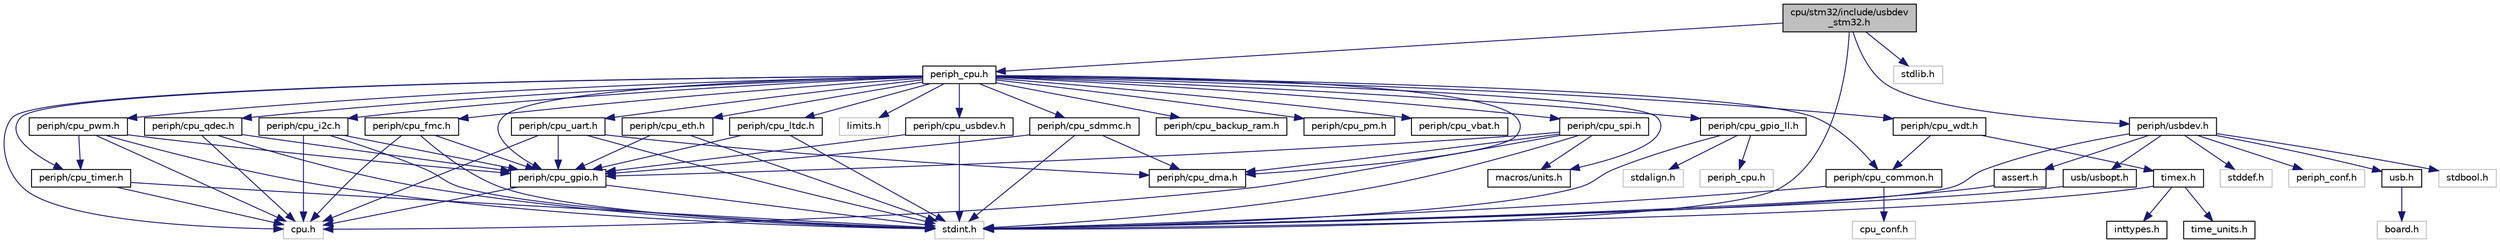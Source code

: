 digraph "cpu/stm32/include/usbdev_stm32.h"
{
 // LATEX_PDF_SIZE
  edge [fontname="Helvetica",fontsize="10",labelfontname="Helvetica",labelfontsize="10"];
  node [fontname="Helvetica",fontsize="10",shape=record];
  Node1 [label="cpu/stm32/include/usbdev\l_stm32.h",height=0.2,width=0.4,color="black", fillcolor="grey75", style="filled", fontcolor="black",tooltip="USB interface functions for the stm32 OTG FS/HS class devices."];
  Node1 -> Node2 [color="midnightblue",fontsize="10",style="solid",fontname="Helvetica"];
  Node2 [label="stdint.h",height=0.2,width=0.4,color="grey75", fillcolor="white", style="filled",tooltip=" "];
  Node1 -> Node3 [color="midnightblue",fontsize="10",style="solid",fontname="Helvetica"];
  Node3 [label="stdlib.h",height=0.2,width=0.4,color="grey75", fillcolor="white", style="filled",tooltip=" "];
  Node1 -> Node4 [color="midnightblue",fontsize="10",style="solid",fontname="Helvetica"];
  Node4 [label="periph_cpu.h",height=0.2,width=0.4,color="black", fillcolor="white", style="filled",URL="$stm32_2include_2periph__cpu_8h.html",tooltip="Shared CPU specific definitions for the STM32 family."];
  Node4 -> Node5 [color="midnightblue",fontsize="10",style="solid",fontname="Helvetica"];
  Node5 [label="limits.h",height=0.2,width=0.4,color="grey75", fillcolor="white", style="filled",tooltip=" "];
  Node4 -> Node6 [color="midnightblue",fontsize="10",style="solid",fontname="Helvetica"];
  Node6 [label="cpu.h",height=0.2,width=0.4,color="grey75", fillcolor="white", style="filled",tooltip=" "];
  Node4 -> Node7 [color="midnightblue",fontsize="10",style="solid",fontname="Helvetica"];
  Node7 [label="macros/units.h",height=0.2,width=0.4,color="black", fillcolor="white", style="filled",URL="$units_8h.html",tooltip="Unit helper macros."];
  Node4 -> Node8 [color="midnightblue",fontsize="10",style="solid",fontname="Helvetica"];
  Node8 [label="periph/cpu_backup_ram.h",height=0.2,width=0.4,color="black", fillcolor="white", style="filled",URL="$cpu__backup__ram_8h.html",tooltip="Backup SRAM CPU specific definitions for the STM32 family."];
  Node4 -> Node9 [color="midnightblue",fontsize="10",style="solid",fontname="Helvetica"];
  Node9 [label="periph/cpu_common.h",height=0.2,width=0.4,color="black", fillcolor="white", style="filled",URL="$stm32_2include_2periph_2cpu__common_8h.html",tooltip="Common CPU definitions for the STM32 family."];
  Node9 -> Node2 [color="midnightblue",fontsize="10",style="solid",fontname="Helvetica"];
  Node9 -> Node10 [color="midnightblue",fontsize="10",style="solid",fontname="Helvetica"];
  Node10 [label="cpu_conf.h",height=0.2,width=0.4,color="grey75", fillcolor="white", style="filled",tooltip=" "];
  Node4 -> Node11 [color="midnightblue",fontsize="10",style="solid",fontname="Helvetica"];
  Node11 [label="periph/cpu_dma.h",height=0.2,width=0.4,color="black", fillcolor="white", style="filled",URL="$cpu__dma_8h.html",tooltip="DMA CPU specific definitions for the STM32 family."];
  Node4 -> Node12 [color="midnightblue",fontsize="10",style="solid",fontname="Helvetica"];
  Node12 [label="periph/cpu_eth.h",height=0.2,width=0.4,color="black", fillcolor="white", style="filled",URL="$cpu__eth_8h.html",tooltip="Ethernet CPU specific definitions for the STM32 family."];
  Node12 -> Node2 [color="midnightblue",fontsize="10",style="solid",fontname="Helvetica"];
  Node12 -> Node13 [color="midnightblue",fontsize="10",style="solid",fontname="Helvetica"];
  Node13 [label="periph/cpu_gpio.h",height=0.2,width=0.4,color="black", fillcolor="white", style="filled",URL="$cpu__gpio_8h.html",tooltip="GPIO CPU definitions for the STM32 family."];
  Node13 -> Node2 [color="midnightblue",fontsize="10",style="solid",fontname="Helvetica"];
  Node13 -> Node6 [color="midnightblue",fontsize="10",style="solid",fontname="Helvetica"];
  Node4 -> Node14 [color="midnightblue",fontsize="10",style="solid",fontname="Helvetica"];
  Node14 [label="periph/cpu_fmc.h",height=0.2,width=0.4,color="black", fillcolor="white", style="filled",URL="$cpu__fmc_8h.html",tooltip="Specific FMC definitions for the STM32."];
  Node14 -> Node2 [color="midnightblue",fontsize="10",style="solid",fontname="Helvetica"];
  Node14 -> Node6 [color="midnightblue",fontsize="10",style="solid",fontname="Helvetica"];
  Node14 -> Node13 [color="midnightblue",fontsize="10",style="solid",fontname="Helvetica"];
  Node4 -> Node13 [color="midnightblue",fontsize="10",style="solid",fontname="Helvetica"];
  Node4 -> Node15 [color="midnightblue",fontsize="10",style="solid",fontname="Helvetica"];
  Node15 [label="periph/cpu_gpio_ll.h",height=0.2,width=0.4,color="black", fillcolor="white", style="filled",URL="$cpu__gpio__ll_8h.html",tooltip="GPIO LL CPU definitions for the STM32 family."];
  Node15 -> Node16 [color="midnightblue",fontsize="10",style="solid",fontname="Helvetica"];
  Node16 [label="stdalign.h",height=0.2,width=0.4,color="grey75", fillcolor="white", style="filled",tooltip=" "];
  Node15 -> Node2 [color="midnightblue",fontsize="10",style="solid",fontname="Helvetica"];
  Node15 -> Node17 [color="midnightblue",fontsize="10",style="solid",fontname="Helvetica"];
  Node17 [label="periph_cpu.h",height=0.2,width=0.4,color="grey75", fillcolor="white", style="filled",tooltip=" "];
  Node4 -> Node18 [color="midnightblue",fontsize="10",style="solid",fontname="Helvetica"];
  Node18 [label="periph/cpu_i2c.h",height=0.2,width=0.4,color="black", fillcolor="white", style="filled",URL="$cpu__i2c_8h.html",tooltip="I2C CPU specific definitions for the STM32 family."];
  Node18 -> Node2 [color="midnightblue",fontsize="10",style="solid",fontname="Helvetica"];
  Node18 -> Node6 [color="midnightblue",fontsize="10",style="solid",fontname="Helvetica"];
  Node18 -> Node13 [color="midnightblue",fontsize="10",style="solid",fontname="Helvetica"];
  Node4 -> Node19 [color="midnightblue",fontsize="10",style="solid",fontname="Helvetica"];
  Node19 [label="periph/cpu_ltdc.h",height=0.2,width=0.4,color="black", fillcolor="white", style="filled",URL="$cpu__ltdc_8h.html",tooltip="LTDC CPU specific definitions for the STM32 family."];
  Node19 -> Node2 [color="midnightblue",fontsize="10",style="solid",fontname="Helvetica"];
  Node19 -> Node13 [color="midnightblue",fontsize="10",style="solid",fontname="Helvetica"];
  Node4 -> Node20 [color="midnightblue",fontsize="10",style="solid",fontname="Helvetica"];
  Node20 [label="periph/cpu_pm.h",height=0.2,width=0.4,color="black", fillcolor="white", style="filled",URL="$stm32_2include_2periph_2cpu__pm_8h.html",tooltip="Power Management (PM) CPU specific definitions for the STM32 family."];
  Node4 -> Node21 [color="midnightblue",fontsize="10",style="solid",fontname="Helvetica"];
  Node21 [label="periph/cpu_pwm.h",height=0.2,width=0.4,color="black", fillcolor="white", style="filled",URL="$cpu__pwm_8h.html",tooltip="PWM CPU specific definitions for the STM32 family."];
  Node21 -> Node2 [color="midnightblue",fontsize="10",style="solid",fontname="Helvetica"];
  Node21 -> Node6 [color="midnightblue",fontsize="10",style="solid",fontname="Helvetica"];
  Node21 -> Node13 [color="midnightblue",fontsize="10",style="solid",fontname="Helvetica"];
  Node21 -> Node22 [color="midnightblue",fontsize="10",style="solid",fontname="Helvetica"];
  Node22 [label="periph/cpu_timer.h",height=0.2,width=0.4,color="black", fillcolor="white", style="filled",URL="$cpu__timer_8h.html",tooltip="Timer CPU specific definitions for the STM32 family."];
  Node22 -> Node2 [color="midnightblue",fontsize="10",style="solid",fontname="Helvetica"];
  Node22 -> Node6 [color="midnightblue",fontsize="10",style="solid",fontname="Helvetica"];
  Node4 -> Node23 [color="midnightblue",fontsize="10",style="solid",fontname="Helvetica"];
  Node23 [label="periph/cpu_qdec.h",height=0.2,width=0.4,color="black", fillcolor="white", style="filled",URL="$cpu__qdec_8h.html",tooltip="QDEC CPU specific definitions for the STM32 family."];
  Node23 -> Node2 [color="midnightblue",fontsize="10",style="solid",fontname="Helvetica"];
  Node23 -> Node6 [color="midnightblue",fontsize="10",style="solid",fontname="Helvetica"];
  Node23 -> Node13 [color="midnightblue",fontsize="10",style="solid",fontname="Helvetica"];
  Node4 -> Node24 [color="midnightblue",fontsize="10",style="solid",fontname="Helvetica"];
  Node24 [label="periph/cpu_sdmmc.h",height=0.2,width=0.4,color="black", fillcolor="white", style="filled",URL="$cpu__sdmmc_8h.html",tooltip="CPU specific definitions for SDIO/SDMMC for the STM32 family."];
  Node24 -> Node2 [color="midnightblue",fontsize="10",style="solid",fontname="Helvetica"];
  Node24 -> Node11 [color="midnightblue",fontsize="10",style="solid",fontname="Helvetica"];
  Node24 -> Node13 [color="midnightblue",fontsize="10",style="solid",fontname="Helvetica"];
  Node4 -> Node25 [color="midnightblue",fontsize="10",style="solid",fontname="Helvetica"];
  Node25 [label="periph/cpu_spi.h",height=0.2,width=0.4,color="black", fillcolor="white", style="filled",URL="$cpu__spi_8h.html",tooltip="SPI CPU specific definitions for the STM32 family."];
  Node25 -> Node2 [color="midnightblue",fontsize="10",style="solid",fontname="Helvetica"];
  Node25 -> Node6 [color="midnightblue",fontsize="10",style="solid",fontname="Helvetica"];
  Node25 -> Node7 [color="midnightblue",fontsize="10",style="solid",fontname="Helvetica"];
  Node25 -> Node11 [color="midnightblue",fontsize="10",style="solid",fontname="Helvetica"];
  Node25 -> Node13 [color="midnightblue",fontsize="10",style="solid",fontname="Helvetica"];
  Node4 -> Node22 [color="midnightblue",fontsize="10",style="solid",fontname="Helvetica"];
  Node4 -> Node26 [color="midnightblue",fontsize="10",style="solid",fontname="Helvetica"];
  Node26 [label="periph/cpu_uart.h",height=0.2,width=0.4,color="black", fillcolor="white", style="filled",URL="$cpu__uart_8h.html",tooltip="UART CPU specific definitions for the STM32 family."];
  Node26 -> Node2 [color="midnightblue",fontsize="10",style="solid",fontname="Helvetica"];
  Node26 -> Node6 [color="midnightblue",fontsize="10",style="solid",fontname="Helvetica"];
  Node26 -> Node11 [color="midnightblue",fontsize="10",style="solid",fontname="Helvetica"];
  Node26 -> Node13 [color="midnightblue",fontsize="10",style="solid",fontname="Helvetica"];
  Node4 -> Node27 [color="midnightblue",fontsize="10",style="solid",fontname="Helvetica"];
  Node27 [label="periph/cpu_usbdev.h",height=0.2,width=0.4,color="black", fillcolor="white", style="filled",URL="$cpu__usbdev_8h.html",tooltip="USB CPU specific definitions for the STM32 family."];
  Node27 -> Node2 [color="midnightblue",fontsize="10",style="solid",fontname="Helvetica"];
  Node27 -> Node13 [color="midnightblue",fontsize="10",style="solid",fontname="Helvetica"];
  Node4 -> Node28 [color="midnightblue",fontsize="10",style="solid",fontname="Helvetica"];
  Node28 [label="periph/cpu_vbat.h",height=0.2,width=0.4,color="black", fillcolor="white", style="filled",URL="$cpu__vbat_8h.html",tooltip="CPU internal VBAT interface and definitions of the STM32 family."];
  Node4 -> Node29 [color="midnightblue",fontsize="10",style="solid",fontname="Helvetica"];
  Node29 [label="periph/cpu_wdt.h",height=0.2,width=0.4,color="black", fillcolor="white", style="filled",URL="$cpu__wdt_8h.html",tooltip="Watchdog CPU definitions for the STM32 family."];
  Node29 -> Node30 [color="midnightblue",fontsize="10",style="solid",fontname="Helvetica"];
  Node30 [label="timex.h",height=0.2,width=0.4,color="black", fillcolor="white", style="filled",URL="$timex_8h.html",tooltip="Utility library for comparing and computing timestamps."];
  Node30 -> Node2 [color="midnightblue",fontsize="10",style="solid",fontname="Helvetica"];
  Node30 -> Node31 [color="midnightblue",fontsize="10",style="solid",fontname="Helvetica"];
  Node31 [label="inttypes.h",height=0.2,width=0.4,color="black", fillcolor="white", style="filled",URL="$inttypes_8h.html",tooltip="Adds include for missing inttype definitions."];
  Node30 -> Node32 [color="midnightblue",fontsize="10",style="solid",fontname="Helvetica"];
  Node32 [label="time_units.h",height=0.2,width=0.4,color="black", fillcolor="white", style="filled",URL="$time__units_8h.html",tooltip="Utility header providing time unit defines."];
  Node29 -> Node9 [color="midnightblue",fontsize="10",style="solid",fontname="Helvetica"];
  Node1 -> Node33 [color="midnightblue",fontsize="10",style="solid",fontname="Helvetica"];
  Node33 [label="periph/usbdev.h",height=0.2,width=0.4,color="black", fillcolor="white", style="filled",URL="$usbdev_8h.html",tooltip="Definitions low-level USB driver interface."];
  Node33 -> Node34 [color="midnightblue",fontsize="10",style="solid",fontname="Helvetica"];
  Node34 [label="stdbool.h",height=0.2,width=0.4,color="grey75", fillcolor="white", style="filled",tooltip=" "];
  Node33 -> Node2 [color="midnightblue",fontsize="10",style="solid",fontname="Helvetica"];
  Node33 -> Node35 [color="midnightblue",fontsize="10",style="solid",fontname="Helvetica"];
  Node35 [label="stddef.h",height=0.2,width=0.4,color="grey75", fillcolor="white", style="filled",tooltip=" "];
  Node33 -> Node36 [color="midnightblue",fontsize="10",style="solid",fontname="Helvetica"];
  Node36 [label="assert.h",height=0.2,width=0.4,color="black", fillcolor="white", style="filled",URL="$assert_8h.html",tooltip="POSIX.1-2008 compliant version of the assert macro."];
  Node36 -> Node2 [color="midnightblue",fontsize="10",style="solid",fontname="Helvetica"];
  Node33 -> Node37 [color="midnightblue",fontsize="10",style="solid",fontname="Helvetica"];
  Node37 [label="periph_conf.h",height=0.2,width=0.4,color="grey75", fillcolor="white", style="filled",tooltip=" "];
  Node33 -> Node38 [color="midnightblue",fontsize="10",style="solid",fontname="Helvetica"];
  Node38 [label="usb.h",height=0.2,width=0.4,color="black", fillcolor="white", style="filled",URL="$usb_8h.html",tooltip="Definition of global compile time configuration options."];
  Node38 -> Node39 [color="midnightblue",fontsize="10",style="solid",fontname="Helvetica"];
  Node39 [label="board.h",height=0.2,width=0.4,color="grey75", fillcolor="white", style="filled",tooltip=" "];
  Node33 -> Node40 [color="midnightblue",fontsize="10",style="solid",fontname="Helvetica"];
  Node40 [label="usb/usbopt.h",height=0.2,width=0.4,color="black", fillcolor="white", style="filled",URL="$usbopt_8h.html",tooltip="Definition of global USB peripheral and USB peripheral endpoint configuration options."];
  Node40 -> Node2 [color="midnightblue",fontsize="10",style="solid",fontname="Helvetica"];
}
